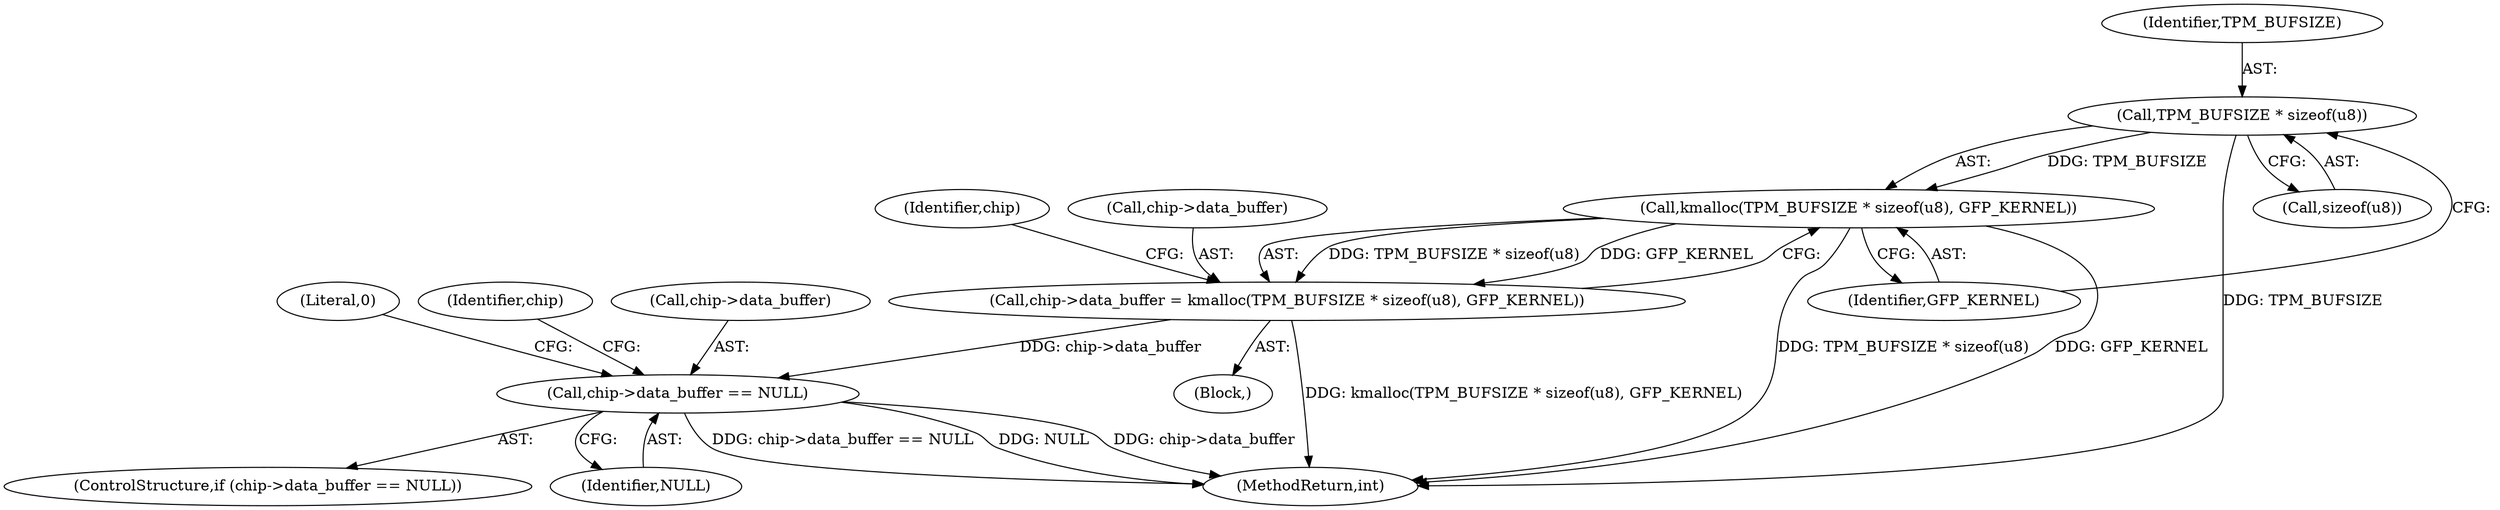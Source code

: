 digraph "1_linux_1309d7afbed112f0e8e90be9af975550caa0076b@API" {
"1000167" [label="(Call,TPM_BUFSIZE * sizeof(u8))"];
"1000166" [label="(Call,kmalloc(TPM_BUFSIZE * sizeof(u8), GFP_KERNEL))"];
"1000162" [label="(Call,chip->data_buffer = kmalloc(TPM_BUFSIZE * sizeof(u8), GFP_KERNEL))"];
"1000173" [label="(Call,chip->data_buffer == NULL)"];
"1000168" [label="(Identifier,TPM_BUFSIZE)"];
"1000175" [label="(Identifier,chip)"];
"1000103" [label="(Block,)"];
"1000166" [label="(Call,kmalloc(TPM_BUFSIZE * sizeof(u8), GFP_KERNEL))"];
"1000173" [label="(Call,chip->data_buffer == NULL)"];
"1000167" [label="(Call,TPM_BUFSIZE * sizeof(u8))"];
"1000180" [label="(Literal,0)"];
"1000171" [label="(Identifier,GFP_KERNEL)"];
"1000195" [label="(Identifier,chip)"];
"1000174" [label="(Call,chip->data_buffer)"];
"1000162" [label="(Call,chip->data_buffer = kmalloc(TPM_BUFSIZE * sizeof(u8), GFP_KERNEL))"];
"1000172" [label="(ControlStructure,if (chip->data_buffer == NULL))"];
"1000177" [label="(Identifier,NULL)"];
"1000163" [label="(Call,chip->data_buffer)"];
"1000205" [label="(MethodReturn,int)"];
"1000169" [label="(Call,sizeof(u8))"];
"1000167" -> "1000166"  [label="AST: "];
"1000167" -> "1000169"  [label="CFG: "];
"1000168" -> "1000167"  [label="AST: "];
"1000169" -> "1000167"  [label="AST: "];
"1000171" -> "1000167"  [label="CFG: "];
"1000167" -> "1000205"  [label="DDG: TPM_BUFSIZE"];
"1000167" -> "1000166"  [label="DDG: TPM_BUFSIZE"];
"1000166" -> "1000162"  [label="AST: "];
"1000166" -> "1000171"  [label="CFG: "];
"1000171" -> "1000166"  [label="AST: "];
"1000162" -> "1000166"  [label="CFG: "];
"1000166" -> "1000205"  [label="DDG: TPM_BUFSIZE * sizeof(u8)"];
"1000166" -> "1000205"  [label="DDG: GFP_KERNEL"];
"1000166" -> "1000162"  [label="DDG: TPM_BUFSIZE * sizeof(u8)"];
"1000166" -> "1000162"  [label="DDG: GFP_KERNEL"];
"1000162" -> "1000103"  [label="AST: "];
"1000163" -> "1000162"  [label="AST: "];
"1000175" -> "1000162"  [label="CFG: "];
"1000162" -> "1000205"  [label="DDG: kmalloc(TPM_BUFSIZE * sizeof(u8), GFP_KERNEL)"];
"1000162" -> "1000173"  [label="DDG: chip->data_buffer"];
"1000173" -> "1000172"  [label="AST: "];
"1000173" -> "1000177"  [label="CFG: "];
"1000174" -> "1000173"  [label="AST: "];
"1000177" -> "1000173"  [label="AST: "];
"1000180" -> "1000173"  [label="CFG: "];
"1000195" -> "1000173"  [label="CFG: "];
"1000173" -> "1000205"  [label="DDG: chip->data_buffer == NULL"];
"1000173" -> "1000205"  [label="DDG: NULL"];
"1000173" -> "1000205"  [label="DDG: chip->data_buffer"];
}
